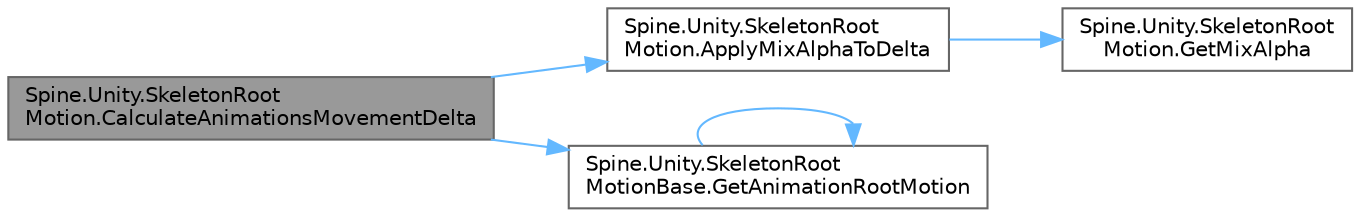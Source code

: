digraph "Spine.Unity.SkeletonRootMotion.CalculateAnimationsMovementDelta"
{
 // LATEX_PDF_SIZE
  bgcolor="transparent";
  edge [fontname=Helvetica,fontsize=10,labelfontname=Helvetica,labelfontsize=10];
  node [fontname=Helvetica,fontsize=10,shape=box,height=0.2,width=0.4];
  rankdir="LR";
  Node1 [id="Node000001",label="Spine.Unity.SkeletonRoot\lMotion.CalculateAnimationsMovementDelta",height=0.2,width=0.4,color="gray40", fillcolor="grey60", style="filled", fontcolor="black",tooltip=" "];
  Node1 -> Node2 [id="edge1_Node000001_Node000002",color="steelblue1",style="solid",tooltip=" "];
  Node2 [id="Node000002",label="Spine.Unity.SkeletonRoot\lMotion.ApplyMixAlphaToDelta",height=0.2,width=0.4,color="grey40", fillcolor="white", style="filled",URL="$class_spine_1_1_unity_1_1_skeleton_root_motion.html#af4deef24aabb52ac99cb78d83842ffec",tooltip=" "];
  Node2 -> Node3 [id="edge2_Node000002_Node000003",color="steelblue1",style="solid",tooltip=" "];
  Node3 [id="Node000003",label="Spine.Unity.SkeletonRoot\lMotion.GetMixAlpha",height=0.2,width=0.4,color="grey40", fillcolor="white", style="filled",URL="$class_spine_1_1_unity_1_1_skeleton_root_motion.html#a2b6ddcd035c2749d97ef4e2d19c155cc",tooltip=" "];
  Node1 -> Node4 [id="edge3_Node000001_Node000004",color="steelblue1",style="solid",tooltip=" "];
  Node4 [id="Node000004",label="Spine.Unity.SkeletonRoot\lMotionBase.GetAnimationRootMotion",height=0.2,width=0.4,color="grey40", fillcolor="white", style="filled",URL="$class_spine_1_1_unity_1_1_skeleton_root_motion_base.html#a15c6a0d9dc625b7db13e154ca08fde21",tooltip=" "];
  Node4 -> Node4 [id="edge4_Node000004_Node000004",color="steelblue1",style="solid",tooltip=" "];
}
